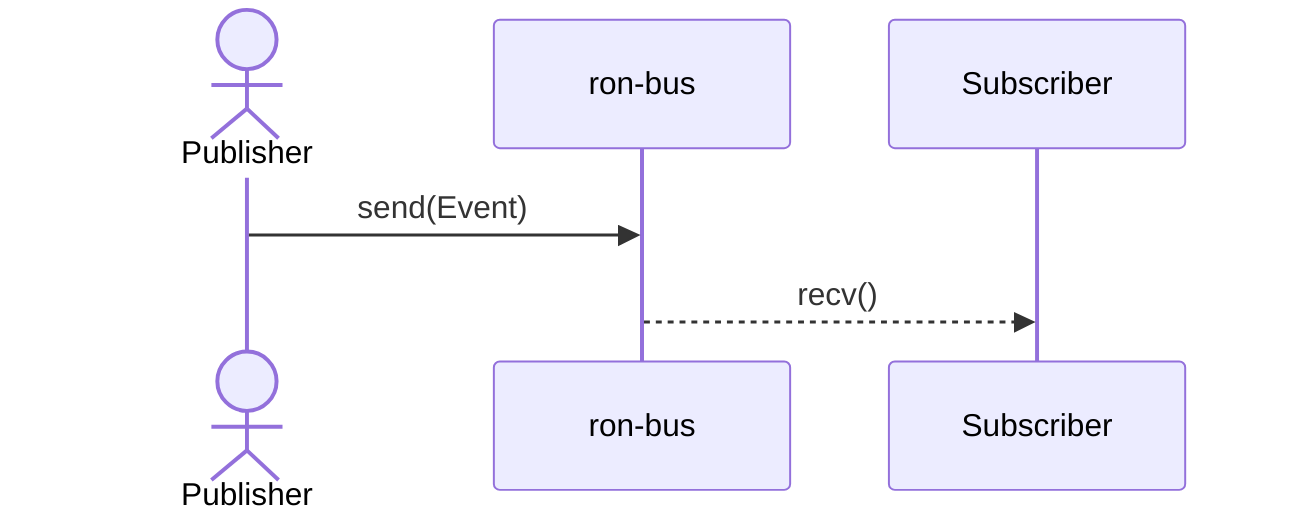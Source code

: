 %% Mermaid sequence diagram placeholder
sequenceDiagram
  actor P as Publisher
  participant B as ron-bus
  participant S as Subscriber
  P->>B: send(Event)
  B-->>S: recv()